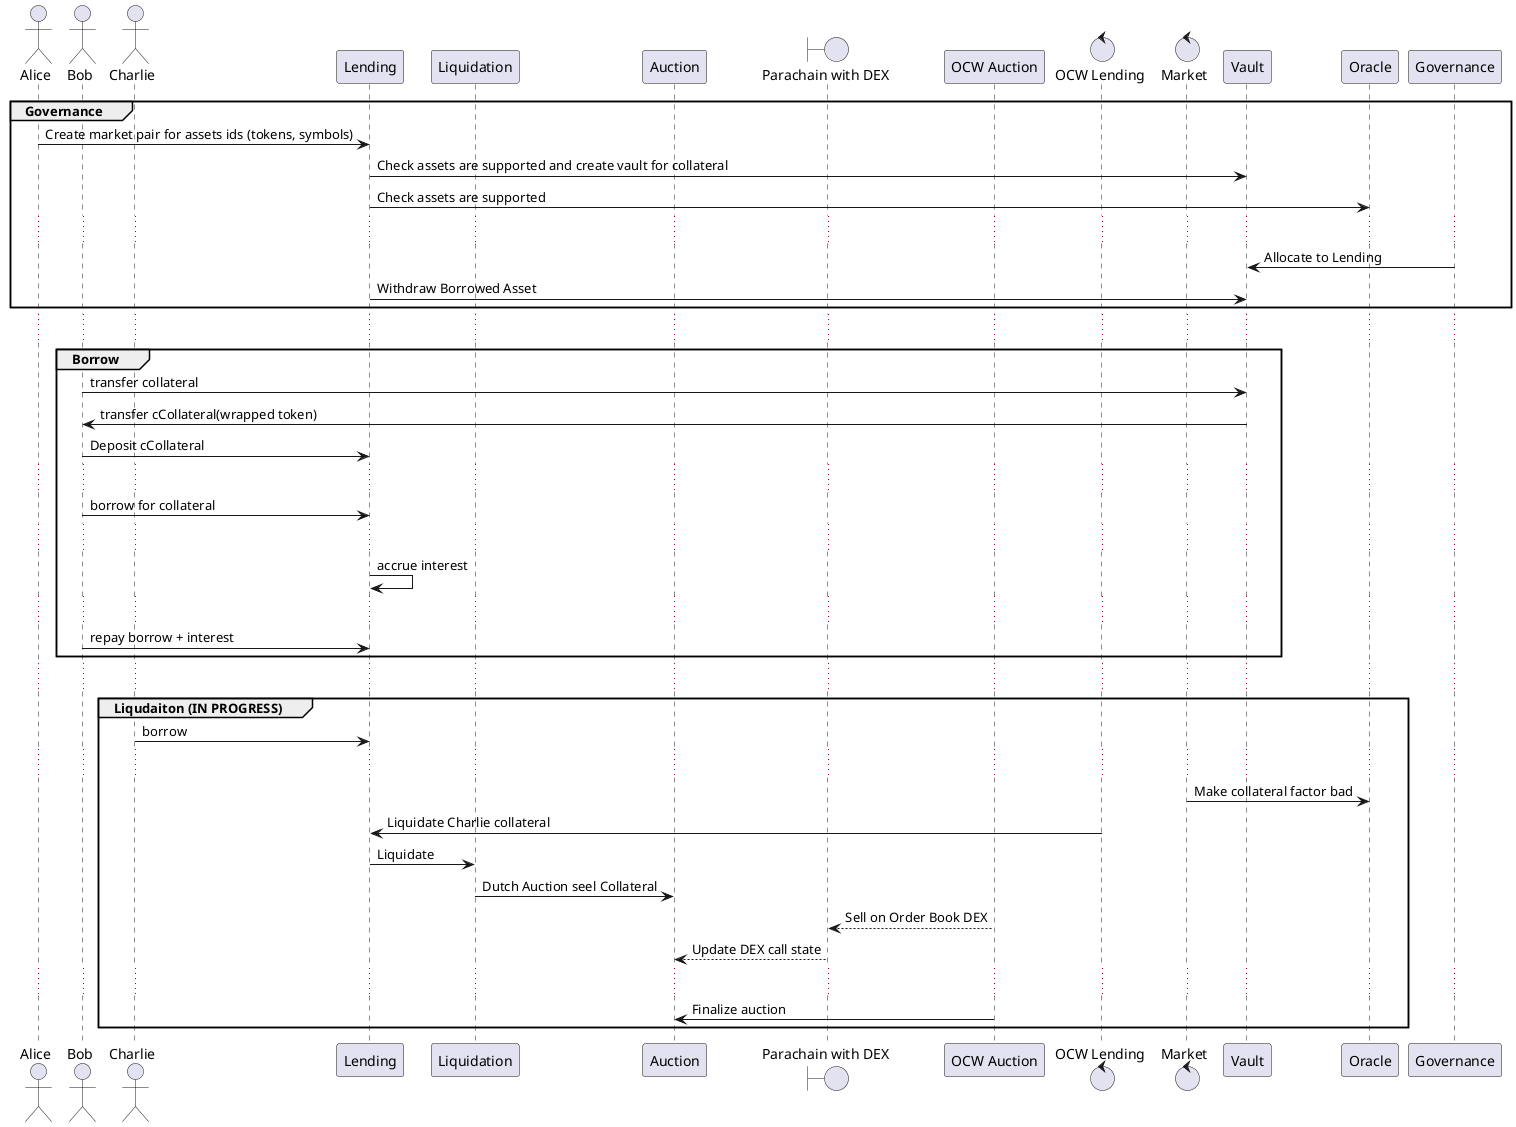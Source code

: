 @startuml

actor Alice as a
actor Bob as b
actor Charlie as ac
participant Lending as l
participant Liquidation as k
participant Auction as au
boundary "Parachain with DEX" as p
participant "OCW Auction" as oa
control "OCW Lending" as ol

control Market as m

group Governance

  a -> l: Create market pair for assets ids (tokens, symbols)
  l -> Vault: Check assets are supported and create vault for collateral
  l -> Oracle: Check assets are supported
  ...
  Governance -> Vault : Allocate to Lending
  l -> Vault : Withdraw Borrowed Asset

end

...

group Borrow

  b -> Vault : transfer collateral
  Vault -> b : transfer cCollateral(wrapped token)
  b -> l : Deposit cCollateral
  ...
  b -> l : borrow for collateral
  ...
  l -> l : accrue interest
  ...
  b -> l : repay borrow + interest

end

...

group Liqudaiton (IN PROGRESS)

  ac -> l : borrow

  ...


  m -> Oracle : Make collateral factor bad

  ol -> l : Liquidate Charlie collateral

  l -> k: Liquidate

  k -> au: Dutch Auction seel Collateral

  oa --> p: Sell on Order Book DEX

  p --> au: Update DEX call state

  ...

  oa -> au : Finalize auction

end

@enduml
